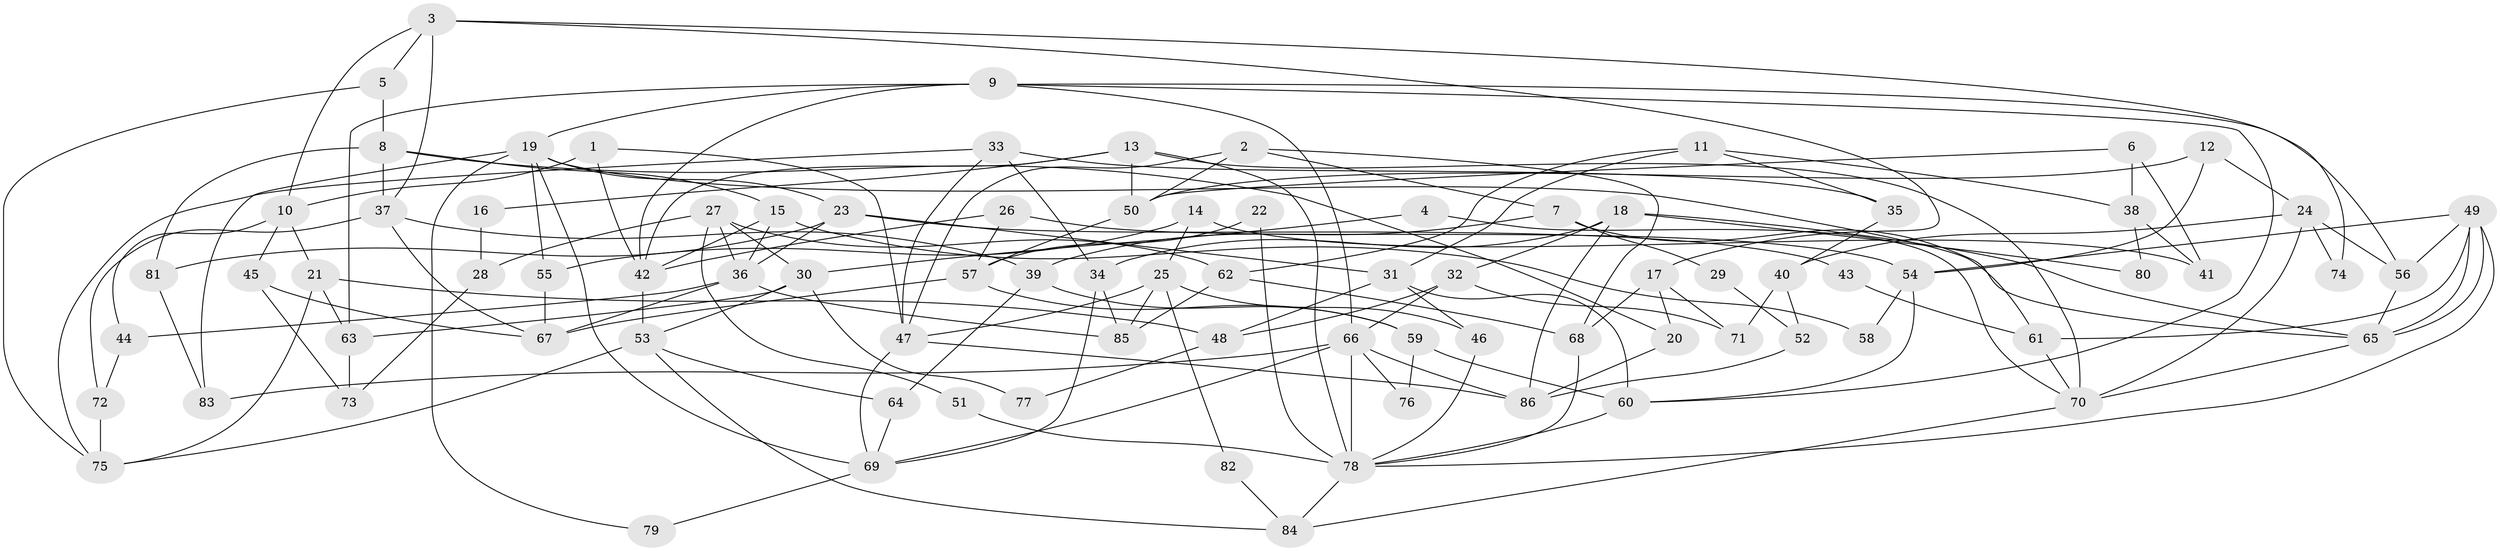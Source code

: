// Generated by graph-tools (version 1.1) at 2025/02/03/09/25 03:02:08]
// undirected, 86 vertices, 172 edges
graph export_dot {
graph [start="1"]
  node [color=gray90,style=filled];
  1;
  2;
  3;
  4;
  5;
  6;
  7;
  8;
  9;
  10;
  11;
  12;
  13;
  14;
  15;
  16;
  17;
  18;
  19;
  20;
  21;
  22;
  23;
  24;
  25;
  26;
  27;
  28;
  29;
  30;
  31;
  32;
  33;
  34;
  35;
  36;
  37;
  38;
  39;
  40;
  41;
  42;
  43;
  44;
  45;
  46;
  47;
  48;
  49;
  50;
  51;
  52;
  53;
  54;
  55;
  56;
  57;
  58;
  59;
  60;
  61;
  62;
  63;
  64;
  65;
  66;
  67;
  68;
  69;
  70;
  71;
  72;
  73;
  74;
  75;
  76;
  77;
  78;
  79;
  80;
  81;
  82;
  83;
  84;
  85;
  86;
  1 -- 42;
  1 -- 47;
  1 -- 10;
  2 -- 7;
  2 -- 68;
  2 -- 47;
  2 -- 50;
  3 -- 5;
  3 -- 37;
  3 -- 10;
  3 -- 17;
  3 -- 74;
  4 -- 30;
  4 -- 70;
  5 -- 8;
  5 -- 75;
  6 -- 41;
  6 -- 50;
  6 -- 38;
  7 -- 65;
  7 -- 39;
  7 -- 29;
  8 -- 20;
  8 -- 37;
  8 -- 15;
  8 -- 81;
  9 -- 19;
  9 -- 56;
  9 -- 42;
  9 -- 60;
  9 -- 63;
  9 -- 66;
  10 -- 21;
  10 -- 44;
  10 -- 45;
  11 -- 35;
  11 -- 62;
  11 -- 31;
  11 -- 38;
  12 -- 24;
  12 -- 50;
  12 -- 54;
  13 -- 78;
  13 -- 42;
  13 -- 16;
  13 -- 50;
  13 -- 70;
  14 -- 25;
  14 -- 55;
  14 -- 41;
  15 -- 36;
  15 -- 42;
  15 -- 58;
  16 -- 28;
  17 -- 68;
  17 -- 20;
  17 -- 71;
  18 -- 32;
  18 -- 65;
  18 -- 34;
  18 -- 80;
  18 -- 86;
  19 -- 23;
  19 -- 69;
  19 -- 55;
  19 -- 61;
  19 -- 79;
  19 -- 83;
  20 -- 86;
  21 -- 75;
  21 -- 48;
  21 -- 63;
  22 -- 78;
  22 -- 57;
  23 -- 31;
  23 -- 81;
  23 -- 36;
  23 -- 43;
  24 -- 70;
  24 -- 56;
  24 -- 40;
  24 -- 74;
  25 -- 47;
  25 -- 46;
  25 -- 82;
  25 -- 85;
  26 -- 54;
  26 -- 42;
  26 -- 57;
  27 -- 36;
  27 -- 30;
  27 -- 28;
  27 -- 51;
  27 -- 62;
  28 -- 73;
  29 -- 52;
  30 -- 53;
  30 -- 63;
  30 -- 77;
  31 -- 60;
  31 -- 46;
  31 -- 48;
  32 -- 66;
  32 -- 48;
  32 -- 71;
  33 -- 75;
  33 -- 47;
  33 -- 34;
  33 -- 35;
  34 -- 69;
  34 -- 85;
  35 -- 40;
  36 -- 85;
  36 -- 44;
  36 -- 67;
  37 -- 67;
  37 -- 39;
  37 -- 72;
  38 -- 41;
  38 -- 80;
  39 -- 59;
  39 -- 64;
  40 -- 71;
  40 -- 52;
  42 -- 53;
  43 -- 61;
  44 -- 72;
  45 -- 67;
  45 -- 73;
  46 -- 78;
  47 -- 86;
  47 -- 69;
  48 -- 77;
  49 -- 78;
  49 -- 65;
  49 -- 65;
  49 -- 54;
  49 -- 56;
  49 -- 61;
  50 -- 57;
  51 -- 78;
  52 -- 86;
  53 -- 84;
  53 -- 64;
  53 -- 75;
  54 -- 58;
  54 -- 60;
  55 -- 67;
  56 -- 65;
  57 -- 59;
  57 -- 67;
  59 -- 60;
  59 -- 76;
  60 -- 78;
  61 -- 70;
  62 -- 85;
  62 -- 68;
  63 -- 73;
  64 -- 69;
  65 -- 70;
  66 -- 69;
  66 -- 76;
  66 -- 78;
  66 -- 83;
  66 -- 86;
  68 -- 78;
  69 -- 79;
  70 -- 84;
  72 -- 75;
  78 -- 84;
  81 -- 83;
  82 -- 84;
}
